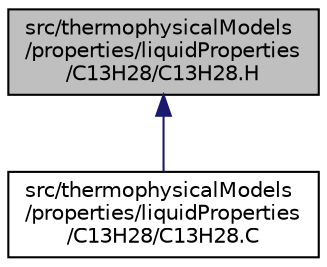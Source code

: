 digraph "src/thermophysicalModels/properties/liquidProperties/C13H28/C13H28.H"
{
  bgcolor="transparent";
  edge [fontname="Helvetica",fontsize="10",labelfontname="Helvetica",labelfontsize="10"];
  node [fontname="Helvetica",fontsize="10",shape=record];
  Node103 [label="src/thermophysicalModels\l/properties/liquidProperties\l/C13H28/C13H28.H",height=0.2,width=0.4,color="black", fillcolor="grey75", style="filled", fontcolor="black"];
  Node103 -> Node104 [dir="back",color="midnightblue",fontsize="10",style="solid",fontname="Helvetica"];
  Node104 [label="src/thermophysicalModels\l/properties/liquidProperties\l/C13H28/C13H28.C",height=0.2,width=0.4,color="black",URL="$a16079.html"];
}
